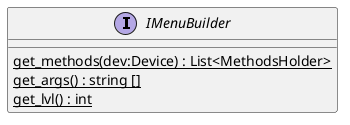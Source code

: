 @startuml
interface IMenuBuilder {
    {static} get_methods(dev:Device) : List<MethodsHolder>
    {static} get_args() : string []
    {static} get_lvl() : int
}
@enduml
